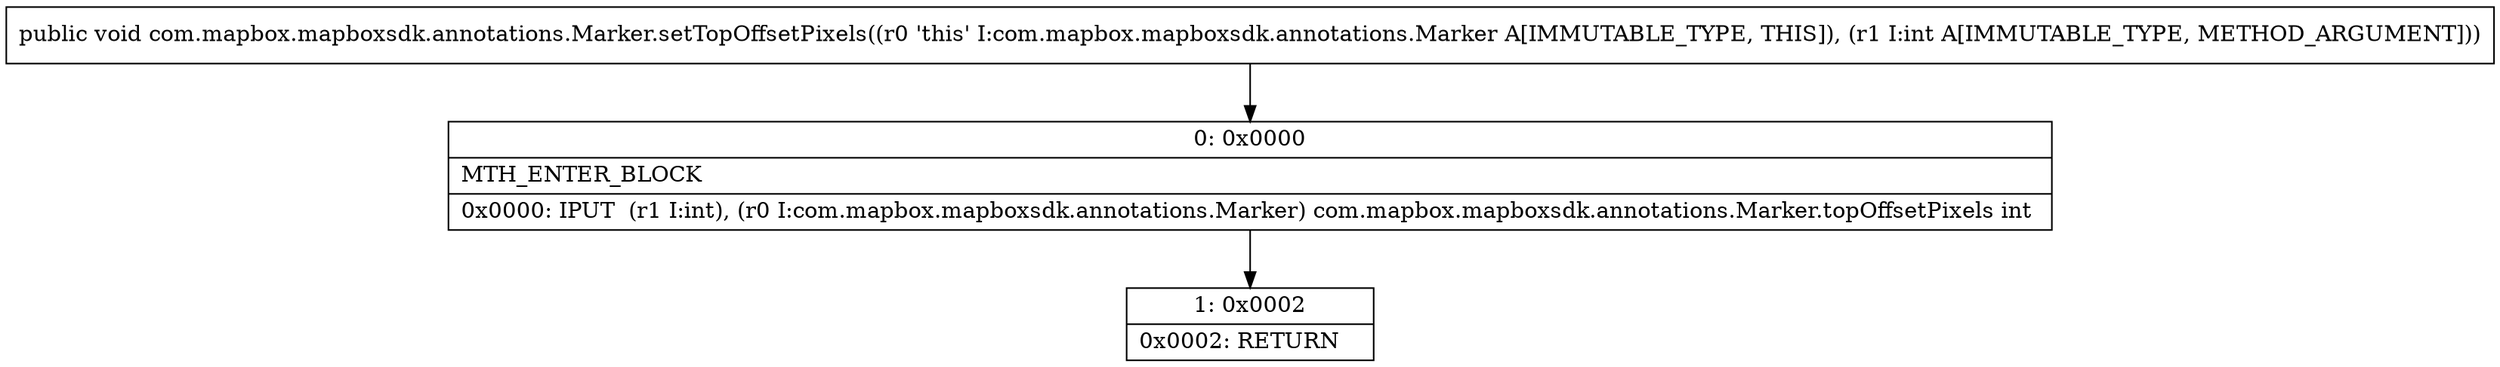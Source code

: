 digraph "CFG forcom.mapbox.mapboxsdk.annotations.Marker.setTopOffsetPixels(I)V" {
Node_0 [shape=record,label="{0\:\ 0x0000|MTH_ENTER_BLOCK\l|0x0000: IPUT  (r1 I:int), (r0 I:com.mapbox.mapboxsdk.annotations.Marker) com.mapbox.mapboxsdk.annotations.Marker.topOffsetPixels int \l}"];
Node_1 [shape=record,label="{1\:\ 0x0002|0x0002: RETURN   \l}"];
MethodNode[shape=record,label="{public void com.mapbox.mapboxsdk.annotations.Marker.setTopOffsetPixels((r0 'this' I:com.mapbox.mapboxsdk.annotations.Marker A[IMMUTABLE_TYPE, THIS]), (r1 I:int A[IMMUTABLE_TYPE, METHOD_ARGUMENT])) }"];
MethodNode -> Node_0;
Node_0 -> Node_1;
}

